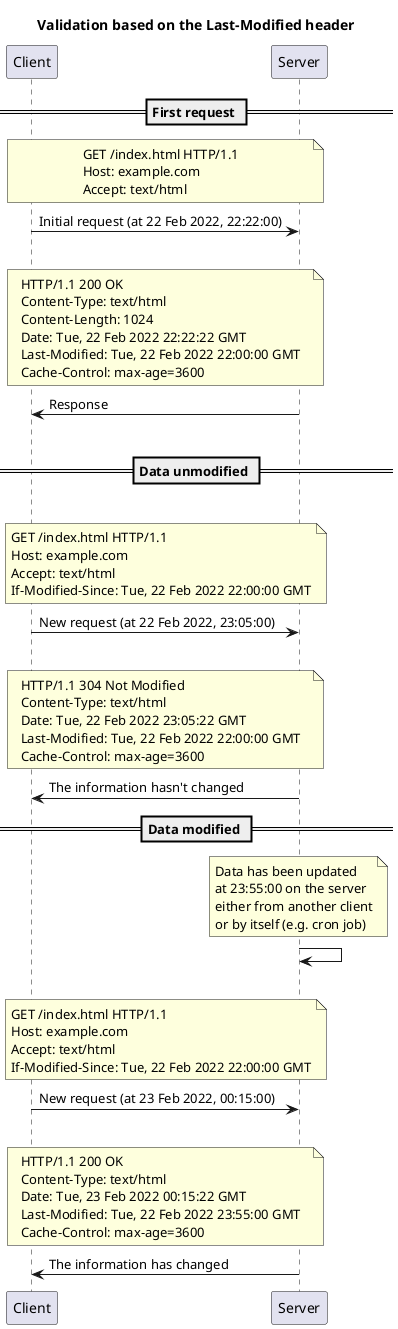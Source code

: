 @startuml

title "Validation based on the Last-Modified header"

participant Client
participant Server

== First request ==

note over Client, Server
GET /index.html HTTP/1.1
Host: example.com
Accept: text/html
end note
Client -> Server: Initial request (at 22 Feb 2022, 22:22:00)

|||

note over Client, Server
HTTP/1.1 200 OK
Content-Type: text/html
Content-Length: 1024
Date: Tue, 22 Feb 2022 22:22:22 GMT
Last-Modified: Tue, 22 Feb 2022 22:00:00 GMT
Cache-Control: max-age=3600
end note
Server -> Client: Response

|||

== Data unmodified ==

|||

note over Client, Server
GET /index.html HTTP/1.1
Host: example.com
Accept: text/html
If-Modified-Since: Tue, 22 Feb 2022 22:00:00 GMT
end note
Client -> Server: New request (at 22 Feb 2022, 23:05:00)

|||

note over Client, Server
HTTP/1.1 304 Not Modified
Content-Type: text/html
Date: Tue, 22 Feb 2022 23:05:22 GMT
Last-Modified: Tue, 22 Feb 2022 22:00:00 GMT
Cache-Control: max-age=3600
end note
Server -> Client: The information hasn't changed

== Data modified ==

note over of Server
Data has been updated
at 23:55:00 on the server
either from another client
or by itself (e.g. cron job)
end note

Server -> Server

|||

note over Client, Server
GET /index.html HTTP/1.1
Host: example.com
Accept: text/html
If-Modified-Since: Tue, 22 Feb 2022 22:00:00 GMT
end note
Client -> Server: New request (at 23 Feb 2022, 00:15:00)

|||

note over Client, Server
HTTP/1.1 200 OK
Content-Type: text/html
Date: Tue, 23 Feb 2022 00:15:22 GMT
Last-Modified: Tue, 22 Feb 2022 23:55:00 GMT
Cache-Control: max-age=3600
end note
Server -> Client: The information has changed

@enduml

